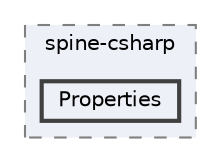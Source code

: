 digraph "external/spine-runtimes/spine-csharp/Properties"
{
 // LATEX_PDF_SIZE
  bgcolor="transparent";
  edge [fontname=Helvetica,fontsize=10,labelfontname=Helvetica,labelfontsize=10];
  node [fontname=Helvetica,fontsize=10,shape=box,height=0.2,width=0.4];
  compound=true
  subgraph clusterdir_bb97214dc97cce607cb4bf0a1a884839 {
    graph [ bgcolor="#edf0f7", pencolor="grey50", label="spine-csharp", fontname=Helvetica,fontsize=10 style="filled,dashed", URL="dir_bb97214dc97cce607cb4bf0a1a884839.html",tooltip=""]
  dir_eef234854e8eb4bf9654b599dea3407e [label="Properties", fillcolor="#edf0f7", color="grey25", style="filled,bold", URL="dir_eef234854e8eb4bf9654b599dea3407e.html",tooltip=""];
  }
}
